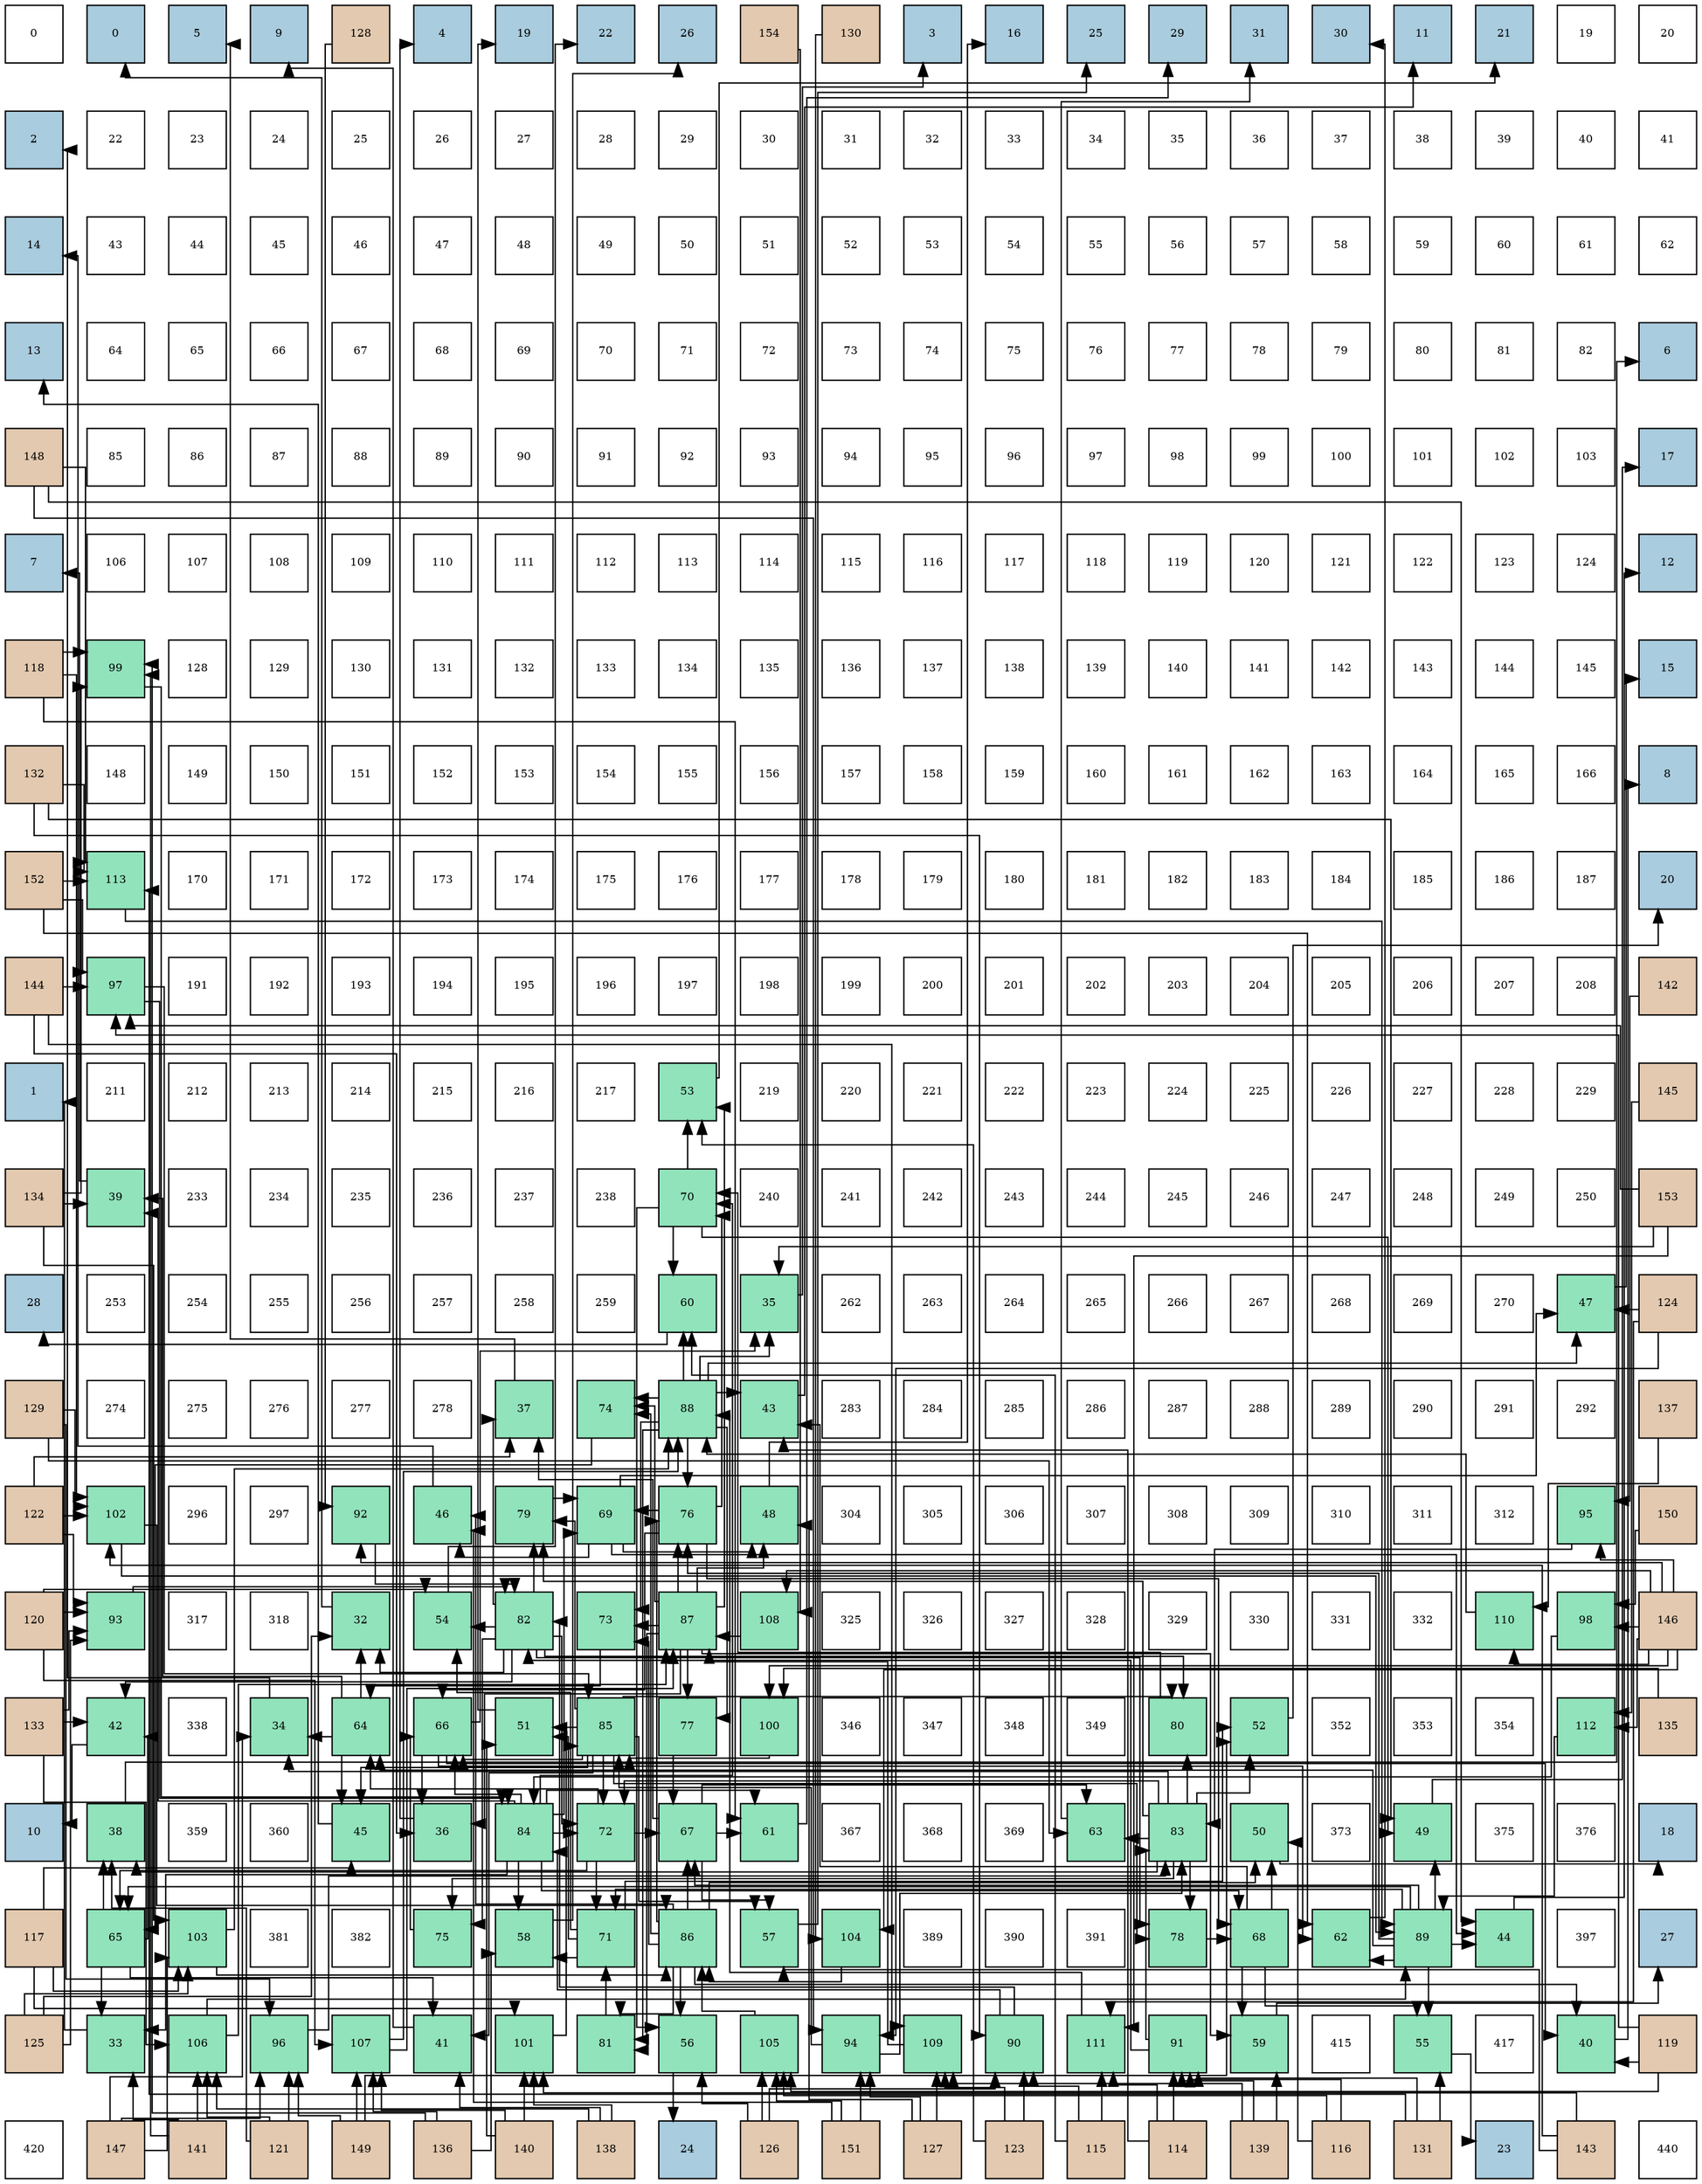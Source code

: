 digraph layout{
 rankdir=TB;
 splines=ortho;
 node [style=filled shape=square fixedsize=true width=0.6];
0[label="0", fontsize=8, fillcolor="#ffffff"];
1[label="0", fontsize=8, fillcolor="#a9ccde"];
2[label="5", fontsize=8, fillcolor="#a9ccde"];
3[label="9", fontsize=8, fillcolor="#a9ccde"];
4[label="128", fontsize=8, fillcolor="#e3c9af"];
5[label="4", fontsize=8, fillcolor="#a9ccde"];
6[label="19", fontsize=8, fillcolor="#a9ccde"];
7[label="22", fontsize=8, fillcolor="#a9ccde"];
8[label="26", fontsize=8, fillcolor="#a9ccde"];
9[label="154", fontsize=8, fillcolor="#e3c9af"];
10[label="130", fontsize=8, fillcolor="#e3c9af"];
11[label="3", fontsize=8, fillcolor="#a9ccde"];
12[label="16", fontsize=8, fillcolor="#a9ccde"];
13[label="25", fontsize=8, fillcolor="#a9ccde"];
14[label="29", fontsize=8, fillcolor="#a9ccde"];
15[label="31", fontsize=8, fillcolor="#a9ccde"];
16[label="30", fontsize=8, fillcolor="#a9ccde"];
17[label="11", fontsize=8, fillcolor="#a9ccde"];
18[label="21", fontsize=8, fillcolor="#a9ccde"];
19[label="19", fontsize=8, fillcolor="#ffffff"];
20[label="20", fontsize=8, fillcolor="#ffffff"];
21[label="2", fontsize=8, fillcolor="#a9ccde"];
22[label="22", fontsize=8, fillcolor="#ffffff"];
23[label="23", fontsize=8, fillcolor="#ffffff"];
24[label="24", fontsize=8, fillcolor="#ffffff"];
25[label="25", fontsize=8, fillcolor="#ffffff"];
26[label="26", fontsize=8, fillcolor="#ffffff"];
27[label="27", fontsize=8, fillcolor="#ffffff"];
28[label="28", fontsize=8, fillcolor="#ffffff"];
29[label="29", fontsize=8, fillcolor="#ffffff"];
30[label="30", fontsize=8, fillcolor="#ffffff"];
31[label="31", fontsize=8, fillcolor="#ffffff"];
32[label="32", fontsize=8, fillcolor="#ffffff"];
33[label="33", fontsize=8, fillcolor="#ffffff"];
34[label="34", fontsize=8, fillcolor="#ffffff"];
35[label="35", fontsize=8, fillcolor="#ffffff"];
36[label="36", fontsize=8, fillcolor="#ffffff"];
37[label="37", fontsize=8, fillcolor="#ffffff"];
38[label="38", fontsize=8, fillcolor="#ffffff"];
39[label="39", fontsize=8, fillcolor="#ffffff"];
40[label="40", fontsize=8, fillcolor="#ffffff"];
41[label="41", fontsize=8, fillcolor="#ffffff"];
42[label="14", fontsize=8, fillcolor="#a9ccde"];
43[label="43", fontsize=8, fillcolor="#ffffff"];
44[label="44", fontsize=8, fillcolor="#ffffff"];
45[label="45", fontsize=8, fillcolor="#ffffff"];
46[label="46", fontsize=8, fillcolor="#ffffff"];
47[label="47", fontsize=8, fillcolor="#ffffff"];
48[label="48", fontsize=8, fillcolor="#ffffff"];
49[label="49", fontsize=8, fillcolor="#ffffff"];
50[label="50", fontsize=8, fillcolor="#ffffff"];
51[label="51", fontsize=8, fillcolor="#ffffff"];
52[label="52", fontsize=8, fillcolor="#ffffff"];
53[label="53", fontsize=8, fillcolor="#ffffff"];
54[label="54", fontsize=8, fillcolor="#ffffff"];
55[label="55", fontsize=8, fillcolor="#ffffff"];
56[label="56", fontsize=8, fillcolor="#ffffff"];
57[label="57", fontsize=8, fillcolor="#ffffff"];
58[label="58", fontsize=8, fillcolor="#ffffff"];
59[label="59", fontsize=8, fillcolor="#ffffff"];
60[label="60", fontsize=8, fillcolor="#ffffff"];
61[label="61", fontsize=8, fillcolor="#ffffff"];
62[label="62", fontsize=8, fillcolor="#ffffff"];
63[label="13", fontsize=8, fillcolor="#a9ccde"];
64[label="64", fontsize=8, fillcolor="#ffffff"];
65[label="65", fontsize=8, fillcolor="#ffffff"];
66[label="66", fontsize=8, fillcolor="#ffffff"];
67[label="67", fontsize=8, fillcolor="#ffffff"];
68[label="68", fontsize=8, fillcolor="#ffffff"];
69[label="69", fontsize=8, fillcolor="#ffffff"];
70[label="70", fontsize=8, fillcolor="#ffffff"];
71[label="71", fontsize=8, fillcolor="#ffffff"];
72[label="72", fontsize=8, fillcolor="#ffffff"];
73[label="73", fontsize=8, fillcolor="#ffffff"];
74[label="74", fontsize=8, fillcolor="#ffffff"];
75[label="75", fontsize=8, fillcolor="#ffffff"];
76[label="76", fontsize=8, fillcolor="#ffffff"];
77[label="77", fontsize=8, fillcolor="#ffffff"];
78[label="78", fontsize=8, fillcolor="#ffffff"];
79[label="79", fontsize=8, fillcolor="#ffffff"];
80[label="80", fontsize=8, fillcolor="#ffffff"];
81[label="81", fontsize=8, fillcolor="#ffffff"];
82[label="82", fontsize=8, fillcolor="#ffffff"];
83[label="6", fontsize=8, fillcolor="#a9ccde"];
84[label="148", fontsize=8, fillcolor="#e3c9af"];
85[label="85", fontsize=8, fillcolor="#ffffff"];
86[label="86", fontsize=8, fillcolor="#ffffff"];
87[label="87", fontsize=8, fillcolor="#ffffff"];
88[label="88", fontsize=8, fillcolor="#ffffff"];
89[label="89", fontsize=8, fillcolor="#ffffff"];
90[label="90", fontsize=8, fillcolor="#ffffff"];
91[label="91", fontsize=8, fillcolor="#ffffff"];
92[label="92", fontsize=8, fillcolor="#ffffff"];
93[label="93", fontsize=8, fillcolor="#ffffff"];
94[label="94", fontsize=8, fillcolor="#ffffff"];
95[label="95", fontsize=8, fillcolor="#ffffff"];
96[label="96", fontsize=8, fillcolor="#ffffff"];
97[label="97", fontsize=8, fillcolor="#ffffff"];
98[label="98", fontsize=8, fillcolor="#ffffff"];
99[label="99", fontsize=8, fillcolor="#ffffff"];
100[label="100", fontsize=8, fillcolor="#ffffff"];
101[label="101", fontsize=8, fillcolor="#ffffff"];
102[label="102", fontsize=8, fillcolor="#ffffff"];
103[label="103", fontsize=8, fillcolor="#ffffff"];
104[label="17", fontsize=8, fillcolor="#a9ccde"];
105[label="7", fontsize=8, fillcolor="#a9ccde"];
106[label="106", fontsize=8, fillcolor="#ffffff"];
107[label="107", fontsize=8, fillcolor="#ffffff"];
108[label="108", fontsize=8, fillcolor="#ffffff"];
109[label="109", fontsize=8, fillcolor="#ffffff"];
110[label="110", fontsize=8, fillcolor="#ffffff"];
111[label="111", fontsize=8, fillcolor="#ffffff"];
112[label="112", fontsize=8, fillcolor="#ffffff"];
113[label="113", fontsize=8, fillcolor="#ffffff"];
114[label="114", fontsize=8, fillcolor="#ffffff"];
115[label="115", fontsize=8, fillcolor="#ffffff"];
116[label="116", fontsize=8, fillcolor="#ffffff"];
117[label="117", fontsize=8, fillcolor="#ffffff"];
118[label="118", fontsize=8, fillcolor="#ffffff"];
119[label="119", fontsize=8, fillcolor="#ffffff"];
120[label="120", fontsize=8, fillcolor="#ffffff"];
121[label="121", fontsize=8, fillcolor="#ffffff"];
122[label="122", fontsize=8, fillcolor="#ffffff"];
123[label="123", fontsize=8, fillcolor="#ffffff"];
124[label="124", fontsize=8, fillcolor="#ffffff"];
125[label="12", fontsize=8, fillcolor="#a9ccde"];
126[label="118", fontsize=8, fillcolor="#e3c9af"];
127[label="99", fontsize=8, fillcolor="#91e3bb"];
128[label="128", fontsize=8, fillcolor="#ffffff"];
129[label="129", fontsize=8, fillcolor="#ffffff"];
130[label="130", fontsize=8, fillcolor="#ffffff"];
131[label="131", fontsize=8, fillcolor="#ffffff"];
132[label="132", fontsize=8, fillcolor="#ffffff"];
133[label="133", fontsize=8, fillcolor="#ffffff"];
134[label="134", fontsize=8, fillcolor="#ffffff"];
135[label="135", fontsize=8, fillcolor="#ffffff"];
136[label="136", fontsize=8, fillcolor="#ffffff"];
137[label="137", fontsize=8, fillcolor="#ffffff"];
138[label="138", fontsize=8, fillcolor="#ffffff"];
139[label="139", fontsize=8, fillcolor="#ffffff"];
140[label="140", fontsize=8, fillcolor="#ffffff"];
141[label="141", fontsize=8, fillcolor="#ffffff"];
142[label="142", fontsize=8, fillcolor="#ffffff"];
143[label="143", fontsize=8, fillcolor="#ffffff"];
144[label="144", fontsize=8, fillcolor="#ffffff"];
145[label="145", fontsize=8, fillcolor="#ffffff"];
146[label="15", fontsize=8, fillcolor="#a9ccde"];
147[label="132", fontsize=8, fillcolor="#e3c9af"];
148[label="148", fontsize=8, fillcolor="#ffffff"];
149[label="149", fontsize=8, fillcolor="#ffffff"];
150[label="150", fontsize=8, fillcolor="#ffffff"];
151[label="151", fontsize=8, fillcolor="#ffffff"];
152[label="152", fontsize=8, fillcolor="#ffffff"];
153[label="153", fontsize=8, fillcolor="#ffffff"];
154[label="154", fontsize=8, fillcolor="#ffffff"];
155[label="155", fontsize=8, fillcolor="#ffffff"];
156[label="156", fontsize=8, fillcolor="#ffffff"];
157[label="157", fontsize=8, fillcolor="#ffffff"];
158[label="158", fontsize=8, fillcolor="#ffffff"];
159[label="159", fontsize=8, fillcolor="#ffffff"];
160[label="160", fontsize=8, fillcolor="#ffffff"];
161[label="161", fontsize=8, fillcolor="#ffffff"];
162[label="162", fontsize=8, fillcolor="#ffffff"];
163[label="163", fontsize=8, fillcolor="#ffffff"];
164[label="164", fontsize=8, fillcolor="#ffffff"];
165[label="165", fontsize=8, fillcolor="#ffffff"];
166[label="166", fontsize=8, fillcolor="#ffffff"];
167[label="8", fontsize=8, fillcolor="#a9ccde"];
168[label="152", fontsize=8, fillcolor="#e3c9af"];
169[label="113", fontsize=8, fillcolor="#91e3bb"];
170[label="170", fontsize=8, fillcolor="#ffffff"];
171[label="171", fontsize=8, fillcolor="#ffffff"];
172[label="172", fontsize=8, fillcolor="#ffffff"];
173[label="173", fontsize=8, fillcolor="#ffffff"];
174[label="174", fontsize=8, fillcolor="#ffffff"];
175[label="175", fontsize=8, fillcolor="#ffffff"];
176[label="176", fontsize=8, fillcolor="#ffffff"];
177[label="177", fontsize=8, fillcolor="#ffffff"];
178[label="178", fontsize=8, fillcolor="#ffffff"];
179[label="179", fontsize=8, fillcolor="#ffffff"];
180[label="180", fontsize=8, fillcolor="#ffffff"];
181[label="181", fontsize=8, fillcolor="#ffffff"];
182[label="182", fontsize=8, fillcolor="#ffffff"];
183[label="183", fontsize=8, fillcolor="#ffffff"];
184[label="184", fontsize=8, fillcolor="#ffffff"];
185[label="185", fontsize=8, fillcolor="#ffffff"];
186[label="186", fontsize=8, fillcolor="#ffffff"];
187[label="187", fontsize=8, fillcolor="#ffffff"];
188[label="20", fontsize=8, fillcolor="#a9ccde"];
189[label="144", fontsize=8, fillcolor="#e3c9af"];
190[label="97", fontsize=8, fillcolor="#91e3bb"];
191[label="191", fontsize=8, fillcolor="#ffffff"];
192[label="192", fontsize=8, fillcolor="#ffffff"];
193[label="193", fontsize=8, fillcolor="#ffffff"];
194[label="194", fontsize=8, fillcolor="#ffffff"];
195[label="195", fontsize=8, fillcolor="#ffffff"];
196[label="196", fontsize=8, fillcolor="#ffffff"];
197[label="197", fontsize=8, fillcolor="#ffffff"];
198[label="198", fontsize=8, fillcolor="#ffffff"];
199[label="199", fontsize=8, fillcolor="#ffffff"];
200[label="200", fontsize=8, fillcolor="#ffffff"];
201[label="201", fontsize=8, fillcolor="#ffffff"];
202[label="202", fontsize=8, fillcolor="#ffffff"];
203[label="203", fontsize=8, fillcolor="#ffffff"];
204[label="204", fontsize=8, fillcolor="#ffffff"];
205[label="205", fontsize=8, fillcolor="#ffffff"];
206[label="206", fontsize=8, fillcolor="#ffffff"];
207[label="207", fontsize=8, fillcolor="#ffffff"];
208[label="208", fontsize=8, fillcolor="#ffffff"];
209[label="142", fontsize=8, fillcolor="#e3c9af"];
210[label="1", fontsize=8, fillcolor="#a9ccde"];
211[label="211", fontsize=8, fillcolor="#ffffff"];
212[label="212", fontsize=8, fillcolor="#ffffff"];
213[label="213", fontsize=8, fillcolor="#ffffff"];
214[label="214", fontsize=8, fillcolor="#ffffff"];
215[label="215", fontsize=8, fillcolor="#ffffff"];
216[label="216", fontsize=8, fillcolor="#ffffff"];
217[label="217", fontsize=8, fillcolor="#ffffff"];
218[label="53", fontsize=8, fillcolor="#91e3bb"];
219[label="219", fontsize=8, fillcolor="#ffffff"];
220[label="220", fontsize=8, fillcolor="#ffffff"];
221[label="221", fontsize=8, fillcolor="#ffffff"];
222[label="222", fontsize=8, fillcolor="#ffffff"];
223[label="223", fontsize=8, fillcolor="#ffffff"];
224[label="224", fontsize=8, fillcolor="#ffffff"];
225[label="225", fontsize=8, fillcolor="#ffffff"];
226[label="226", fontsize=8, fillcolor="#ffffff"];
227[label="227", fontsize=8, fillcolor="#ffffff"];
228[label="228", fontsize=8, fillcolor="#ffffff"];
229[label="229", fontsize=8, fillcolor="#ffffff"];
230[label="145", fontsize=8, fillcolor="#e3c9af"];
231[label="134", fontsize=8, fillcolor="#e3c9af"];
232[label="39", fontsize=8, fillcolor="#91e3bb"];
233[label="233", fontsize=8, fillcolor="#ffffff"];
234[label="234", fontsize=8, fillcolor="#ffffff"];
235[label="235", fontsize=8, fillcolor="#ffffff"];
236[label="236", fontsize=8, fillcolor="#ffffff"];
237[label="237", fontsize=8, fillcolor="#ffffff"];
238[label="238", fontsize=8, fillcolor="#ffffff"];
239[label="70", fontsize=8, fillcolor="#91e3bb"];
240[label="240", fontsize=8, fillcolor="#ffffff"];
241[label="241", fontsize=8, fillcolor="#ffffff"];
242[label="242", fontsize=8, fillcolor="#ffffff"];
243[label="243", fontsize=8, fillcolor="#ffffff"];
244[label="244", fontsize=8, fillcolor="#ffffff"];
245[label="245", fontsize=8, fillcolor="#ffffff"];
246[label="246", fontsize=8, fillcolor="#ffffff"];
247[label="247", fontsize=8, fillcolor="#ffffff"];
248[label="248", fontsize=8, fillcolor="#ffffff"];
249[label="249", fontsize=8, fillcolor="#ffffff"];
250[label="250", fontsize=8, fillcolor="#ffffff"];
251[label="153", fontsize=8, fillcolor="#e3c9af"];
252[label="28", fontsize=8, fillcolor="#a9ccde"];
253[label="253", fontsize=8, fillcolor="#ffffff"];
254[label="254", fontsize=8, fillcolor="#ffffff"];
255[label="255", fontsize=8, fillcolor="#ffffff"];
256[label="256", fontsize=8, fillcolor="#ffffff"];
257[label="257", fontsize=8, fillcolor="#ffffff"];
258[label="258", fontsize=8, fillcolor="#ffffff"];
259[label="259", fontsize=8, fillcolor="#ffffff"];
260[label="60", fontsize=8, fillcolor="#91e3bb"];
261[label="35", fontsize=8, fillcolor="#91e3bb"];
262[label="262", fontsize=8, fillcolor="#ffffff"];
263[label="263", fontsize=8, fillcolor="#ffffff"];
264[label="264", fontsize=8, fillcolor="#ffffff"];
265[label="265", fontsize=8, fillcolor="#ffffff"];
266[label="266", fontsize=8, fillcolor="#ffffff"];
267[label="267", fontsize=8, fillcolor="#ffffff"];
268[label="268", fontsize=8, fillcolor="#ffffff"];
269[label="269", fontsize=8, fillcolor="#ffffff"];
270[label="270", fontsize=8, fillcolor="#ffffff"];
271[label="47", fontsize=8, fillcolor="#91e3bb"];
272[label="124", fontsize=8, fillcolor="#e3c9af"];
273[label="129", fontsize=8, fillcolor="#e3c9af"];
274[label="274", fontsize=8, fillcolor="#ffffff"];
275[label="275", fontsize=8, fillcolor="#ffffff"];
276[label="276", fontsize=8, fillcolor="#ffffff"];
277[label="277", fontsize=8, fillcolor="#ffffff"];
278[label="278", fontsize=8, fillcolor="#ffffff"];
279[label="37", fontsize=8, fillcolor="#91e3bb"];
280[label="74", fontsize=8, fillcolor="#91e3bb"];
281[label="88", fontsize=8, fillcolor="#91e3bb"];
282[label="43", fontsize=8, fillcolor="#91e3bb"];
283[label="283", fontsize=8, fillcolor="#ffffff"];
284[label="284", fontsize=8, fillcolor="#ffffff"];
285[label="285", fontsize=8, fillcolor="#ffffff"];
286[label="286", fontsize=8, fillcolor="#ffffff"];
287[label="287", fontsize=8, fillcolor="#ffffff"];
288[label="288", fontsize=8, fillcolor="#ffffff"];
289[label="289", fontsize=8, fillcolor="#ffffff"];
290[label="290", fontsize=8, fillcolor="#ffffff"];
291[label="291", fontsize=8, fillcolor="#ffffff"];
292[label="292", fontsize=8, fillcolor="#ffffff"];
293[label="137", fontsize=8, fillcolor="#e3c9af"];
294[label="122", fontsize=8, fillcolor="#e3c9af"];
295[label="102", fontsize=8, fillcolor="#91e3bb"];
296[label="296", fontsize=8, fillcolor="#ffffff"];
297[label="297", fontsize=8, fillcolor="#ffffff"];
298[label="92", fontsize=8, fillcolor="#91e3bb"];
299[label="46", fontsize=8, fillcolor="#91e3bb"];
300[label="79", fontsize=8, fillcolor="#91e3bb"];
301[label="69", fontsize=8, fillcolor="#91e3bb"];
302[label="76", fontsize=8, fillcolor="#91e3bb"];
303[label="48", fontsize=8, fillcolor="#91e3bb"];
304[label="304", fontsize=8, fillcolor="#ffffff"];
305[label="305", fontsize=8, fillcolor="#ffffff"];
306[label="306", fontsize=8, fillcolor="#ffffff"];
307[label="307", fontsize=8, fillcolor="#ffffff"];
308[label="308", fontsize=8, fillcolor="#ffffff"];
309[label="309", fontsize=8, fillcolor="#ffffff"];
310[label="310", fontsize=8, fillcolor="#ffffff"];
311[label="311", fontsize=8, fillcolor="#ffffff"];
312[label="312", fontsize=8, fillcolor="#ffffff"];
313[label="95", fontsize=8, fillcolor="#91e3bb"];
314[label="150", fontsize=8, fillcolor="#e3c9af"];
315[label="120", fontsize=8, fillcolor="#e3c9af"];
316[label="93", fontsize=8, fillcolor="#91e3bb"];
317[label="317", fontsize=8, fillcolor="#ffffff"];
318[label="318", fontsize=8, fillcolor="#ffffff"];
319[label="32", fontsize=8, fillcolor="#91e3bb"];
320[label="54", fontsize=8, fillcolor="#91e3bb"];
321[label="82", fontsize=8, fillcolor="#91e3bb"];
322[label="73", fontsize=8, fillcolor="#91e3bb"];
323[label="87", fontsize=8, fillcolor="#91e3bb"];
324[label="108", fontsize=8, fillcolor="#91e3bb"];
325[label="325", fontsize=8, fillcolor="#ffffff"];
326[label="326", fontsize=8, fillcolor="#ffffff"];
327[label="327", fontsize=8, fillcolor="#ffffff"];
328[label="328", fontsize=8, fillcolor="#ffffff"];
329[label="329", fontsize=8, fillcolor="#ffffff"];
330[label="330", fontsize=8, fillcolor="#ffffff"];
331[label="331", fontsize=8, fillcolor="#ffffff"];
332[label="332", fontsize=8, fillcolor="#ffffff"];
333[label="110", fontsize=8, fillcolor="#91e3bb"];
334[label="98", fontsize=8, fillcolor="#91e3bb"];
335[label="146", fontsize=8, fillcolor="#e3c9af"];
336[label="133", fontsize=8, fillcolor="#e3c9af"];
337[label="42", fontsize=8, fillcolor="#91e3bb"];
338[label="338", fontsize=8, fillcolor="#ffffff"];
339[label="34", fontsize=8, fillcolor="#91e3bb"];
340[label="64", fontsize=8, fillcolor="#91e3bb"];
341[label="66", fontsize=8, fillcolor="#91e3bb"];
342[label="51", fontsize=8, fillcolor="#91e3bb"];
343[label="85", fontsize=8, fillcolor="#91e3bb"];
344[label="77", fontsize=8, fillcolor="#91e3bb"];
345[label="100", fontsize=8, fillcolor="#91e3bb"];
346[label="346", fontsize=8, fillcolor="#ffffff"];
347[label="347", fontsize=8, fillcolor="#ffffff"];
348[label="348", fontsize=8, fillcolor="#ffffff"];
349[label="349", fontsize=8, fillcolor="#ffffff"];
350[label="80", fontsize=8, fillcolor="#91e3bb"];
351[label="52", fontsize=8, fillcolor="#91e3bb"];
352[label="352", fontsize=8, fillcolor="#ffffff"];
353[label="353", fontsize=8, fillcolor="#ffffff"];
354[label="354", fontsize=8, fillcolor="#ffffff"];
355[label="112", fontsize=8, fillcolor="#91e3bb"];
356[label="135", fontsize=8, fillcolor="#e3c9af"];
357[label="10", fontsize=8, fillcolor="#a9ccde"];
358[label="38", fontsize=8, fillcolor="#91e3bb"];
359[label="359", fontsize=8, fillcolor="#ffffff"];
360[label="360", fontsize=8, fillcolor="#ffffff"];
361[label="45", fontsize=8, fillcolor="#91e3bb"];
362[label="36", fontsize=8, fillcolor="#91e3bb"];
363[label="84", fontsize=8, fillcolor="#91e3bb"];
364[label="72", fontsize=8, fillcolor="#91e3bb"];
365[label="67", fontsize=8, fillcolor="#91e3bb"];
366[label="61", fontsize=8, fillcolor="#91e3bb"];
367[label="367", fontsize=8, fillcolor="#ffffff"];
368[label="368", fontsize=8, fillcolor="#ffffff"];
369[label="369", fontsize=8, fillcolor="#ffffff"];
370[label="63", fontsize=8, fillcolor="#91e3bb"];
371[label="83", fontsize=8, fillcolor="#91e3bb"];
372[label="50", fontsize=8, fillcolor="#91e3bb"];
373[label="373", fontsize=8, fillcolor="#ffffff"];
374[label="49", fontsize=8, fillcolor="#91e3bb"];
375[label="375", fontsize=8, fillcolor="#ffffff"];
376[label="376", fontsize=8, fillcolor="#ffffff"];
377[label="18", fontsize=8, fillcolor="#a9ccde"];
378[label="117", fontsize=8, fillcolor="#e3c9af"];
379[label="65", fontsize=8, fillcolor="#91e3bb"];
380[label="103", fontsize=8, fillcolor="#91e3bb"];
381[label="381", fontsize=8, fillcolor="#ffffff"];
382[label="382", fontsize=8, fillcolor="#ffffff"];
383[label="75", fontsize=8, fillcolor="#91e3bb"];
384[label="58", fontsize=8, fillcolor="#91e3bb"];
385[label="71", fontsize=8, fillcolor="#91e3bb"];
386[label="86", fontsize=8, fillcolor="#91e3bb"];
387[label="57", fontsize=8, fillcolor="#91e3bb"];
388[label="104", fontsize=8, fillcolor="#91e3bb"];
389[label="389", fontsize=8, fillcolor="#ffffff"];
390[label="390", fontsize=8, fillcolor="#ffffff"];
391[label="391", fontsize=8, fillcolor="#ffffff"];
392[label="78", fontsize=8, fillcolor="#91e3bb"];
393[label="68", fontsize=8, fillcolor="#91e3bb"];
394[label="62", fontsize=8, fillcolor="#91e3bb"];
395[label="89", fontsize=8, fillcolor="#91e3bb"];
396[label="44", fontsize=8, fillcolor="#91e3bb"];
397[label="397", fontsize=8, fillcolor="#ffffff"];
398[label="27", fontsize=8, fillcolor="#a9ccde"];
399[label="125", fontsize=8, fillcolor="#e3c9af"];
400[label="33", fontsize=8, fillcolor="#91e3bb"];
401[label="106", fontsize=8, fillcolor="#91e3bb"];
402[label="96", fontsize=8, fillcolor="#91e3bb"];
403[label="107", fontsize=8, fillcolor="#91e3bb"];
404[label="41", fontsize=8, fillcolor="#91e3bb"];
405[label="101", fontsize=8, fillcolor="#91e3bb"];
406[label="81", fontsize=8, fillcolor="#91e3bb"];
407[label="56", fontsize=8, fillcolor="#91e3bb"];
408[label="105", fontsize=8, fillcolor="#91e3bb"];
409[label="94", fontsize=8, fillcolor="#91e3bb"];
410[label="109", fontsize=8, fillcolor="#91e3bb"];
411[label="90", fontsize=8, fillcolor="#91e3bb"];
412[label="111", fontsize=8, fillcolor="#91e3bb"];
413[label="91", fontsize=8, fillcolor="#91e3bb"];
414[label="59", fontsize=8, fillcolor="#91e3bb"];
415[label="415", fontsize=8, fillcolor="#ffffff"];
416[label="55", fontsize=8, fillcolor="#91e3bb"];
417[label="417", fontsize=8, fillcolor="#ffffff"];
418[label="40", fontsize=8, fillcolor="#91e3bb"];
419[label="119", fontsize=8, fillcolor="#e3c9af"];
420[label="420", fontsize=8, fillcolor="#ffffff"];
421[label="147", fontsize=8, fillcolor="#e3c9af"];
422[label="141", fontsize=8, fillcolor="#e3c9af"];
423[label="121", fontsize=8, fillcolor="#e3c9af"];
424[label="149", fontsize=8, fillcolor="#e3c9af"];
425[label="136", fontsize=8, fillcolor="#e3c9af"];
426[label="140", fontsize=8, fillcolor="#e3c9af"];
427[label="138", fontsize=8, fillcolor="#e3c9af"];
428[label="24", fontsize=8, fillcolor="#a9ccde"];
429[label="126", fontsize=8, fillcolor="#e3c9af"];
430[label="151", fontsize=8, fillcolor="#e3c9af"];
431[label="127", fontsize=8, fillcolor="#e3c9af"];
432[label="123", fontsize=8, fillcolor="#e3c9af"];
433[label="115", fontsize=8, fillcolor="#e3c9af"];
434[label="114", fontsize=8, fillcolor="#e3c9af"];
435[label="139", fontsize=8, fillcolor="#e3c9af"];
436[label="116", fontsize=8, fillcolor="#e3c9af"];
437[label="131", fontsize=8, fillcolor="#e3c9af"];
438[label="23", fontsize=8, fillcolor="#a9ccde"];
439[label="143", fontsize=8, fillcolor="#e3c9af"];
440[label="440", fontsize=8, fillcolor="#ffffff"];
edge [constraint=false, style=vis];319 -> 1;
400 -> 210;
339 -> 21;
261 -> 11;
362 -> 5;
279 -> 2;
358 -> 83;
232 -> 105;
418 -> 167;
404 -> 3;
337 -> 357;
282 -> 17;
396 -> 125;
361 -> 63;
299 -> 42;
271 -> 146;
303 -> 12;
374 -> 104;
372 -> 377;
342 -> 6;
351 -> 188;
218 -> 18;
320 -> 7;
416 -> 438;
407 -> 428;
387 -> 13;
384 -> 8;
414 -> 398;
260 -> 252;
366 -> 14;
394 -> 16;
370 -> 15;
340 -> 319;
340 -> 339;
340 -> 232;
340 -> 361;
379 -> 400;
379 -> 358;
379 -> 404;
379 -> 337;
341 -> 261;
341 -> 362;
341 -> 418;
341 -> 394;
365 -> 279;
365 -> 387;
365 -> 366;
365 -> 370;
393 -> 282;
393 -> 372;
393 -> 416;
393 -> 414;
301 -> 396;
301 -> 299;
301 -> 271;
301 -> 303;
239 -> 374;
239 -> 218;
239 -> 407;
239 -> 260;
385 -> 342;
385 -> 351;
385 -> 320;
385 -> 384;
364 -> 340;
364 -> 379;
364 -> 365;
364 -> 385;
322 -> 340;
280 -> 379;
383 -> 341;
302 -> 341;
302 -> 393;
302 -> 301;
302 -> 239;
344 -> 365;
392 -> 393;
300 -> 301;
350 -> 239;
406 -> 385;
321 -> 319;
321 -> 279;
321 -> 337;
321 -> 320;
321 -> 364;
321 -> 383;
321 -> 392;
321 -> 300;
321 -> 350;
371 -> 339;
371 -> 358;
371 -> 351;
371 -> 370;
371 -> 364;
371 -> 383;
371 -> 392;
371 -> 300;
371 -> 350;
363 -> 400;
363 -> 232;
363 -> 384;
363 -> 366;
363 -> 341;
363 -> 393;
363 -> 301;
363 -> 239;
363 -> 364;
343 -> 404;
343 -> 361;
343 -> 342;
343 -> 387;
343 -> 341;
343 -> 364;
343 -> 392;
343 -> 300;
343 -> 350;
386 -> 418;
386 -> 299;
386 -> 372;
386 -> 407;
386 -> 365;
386 -> 322;
386 -> 280;
386 -> 302;
386 -> 406;
323 -> 362;
323 -> 303;
323 -> 218;
323 -> 414;
323 -> 322;
323 -> 280;
323 -> 302;
323 -> 344;
323 -> 406;
281 -> 261;
281 -> 282;
281 -> 271;
281 -> 260;
281 -> 322;
281 -> 280;
281 -> 302;
281 -> 344;
281 -> 406;
395 -> 396;
395 -> 374;
395 -> 416;
395 -> 394;
395 -> 340;
395 -> 379;
395 -> 365;
395 -> 385;
395 -> 302;
411 -> 321;
411 -> 363;
413 -> 321;
413 -> 371;
298 -> 321;
316 -> 321;
409 -> 371;
409 -> 343;
313 -> 371;
402 -> 371;
190 -> 363;
190 -> 343;
334 -> 363;
127 -> 363;
345 -> 343;
405 -> 343;
295 -> 386;
295 -> 395;
380 -> 386;
380 -> 281;
388 -> 386;
408 -> 386;
401 -> 323;
401 -> 395;
403 -> 323;
403 -> 281;
324 -> 323;
410 -> 323;
333 -> 281;
412 -> 281;
355 -> 395;
169 -> 395;
434 -> 282;
434 -> 413;
434 -> 412;
433 -> 260;
433 -> 411;
433 -> 412;
436 -> 372;
436 -> 413;
436 -> 408;
378 -> 361;
378 -> 405;
378 -> 380;
126 -> 366;
126 -> 127;
126 -> 295;
419 -> 418;
419 -> 190;
419 -> 408;
315 -> 320;
315 -> 316;
315 -> 403;
423 -> 358;
423 -> 402;
423 -> 401;
294 -> 279;
294 -> 316;
294 -> 295;
432 -> 218;
432 -> 411;
432 -> 410;
272 -> 271;
272 -> 409;
272 -> 412;
399 -> 319;
399 -> 316;
399 -> 380;
429 -> 407;
429 -> 411;
429 -> 408;
431 -> 303;
431 -> 409;
431 -> 410;
4 -> 298;
273 -> 370;
273 -> 402;
273 -> 295;
10 -> 388;
437 -> 416;
437 -> 413;
437 -> 169;
147 -> 374;
147 -> 411;
147 -> 169;
336 -> 337;
336 -> 316;
336 -> 401;
231 -> 232;
231 -> 127;
231 -> 380;
356 -> 345;
425 -> 384;
425 -> 127;
425 -> 403;
293 -> 333;
427 -> 404;
427 -> 405;
427 -> 401;
435 -> 414;
435 -> 413;
435 -> 410;
426 -> 342;
426 -> 405;
426 -> 403;
422 -> 400;
422 -> 127;
422 -> 401;
209 -> 313;
439 -> 387;
439 -> 405;
439 -> 295;
189 -> 362;
189 -> 190;
189 -> 410;
230 -> 355;
335 -> 298;
335 -> 313;
335 -> 334;
335 -> 345;
335 -> 388;
335 -> 324;
335 -> 333;
335 -> 355;
421 -> 339;
421 -> 402;
421 -> 380;
84 -> 396;
84 -> 409;
84 -> 169;
424 -> 351;
424 -> 402;
424 -> 403;
314 -> 334;
430 -> 299;
430 -> 409;
430 -> 408;
168 -> 394;
168 -> 190;
168 -> 169;
251 -> 261;
251 -> 190;
251 -> 412;
9 -> 324;
edge [constraint=true, style=invis];
0 -> 21 -> 42 -> 63 -> 84 -> 105 -> 126 -> 147 -> 168 -> 189 -> 210 -> 231 -> 252 -> 273 -> 294 -> 315 -> 336 -> 357 -> 378 -> 399 -> 420;
1 -> 22 -> 43 -> 64 -> 85 -> 106 -> 127 -> 148 -> 169 -> 190 -> 211 -> 232 -> 253 -> 274 -> 295 -> 316 -> 337 -> 358 -> 379 -> 400 -> 421;
2 -> 23 -> 44 -> 65 -> 86 -> 107 -> 128 -> 149 -> 170 -> 191 -> 212 -> 233 -> 254 -> 275 -> 296 -> 317 -> 338 -> 359 -> 380 -> 401 -> 422;
3 -> 24 -> 45 -> 66 -> 87 -> 108 -> 129 -> 150 -> 171 -> 192 -> 213 -> 234 -> 255 -> 276 -> 297 -> 318 -> 339 -> 360 -> 381 -> 402 -> 423;
4 -> 25 -> 46 -> 67 -> 88 -> 109 -> 130 -> 151 -> 172 -> 193 -> 214 -> 235 -> 256 -> 277 -> 298 -> 319 -> 340 -> 361 -> 382 -> 403 -> 424;
5 -> 26 -> 47 -> 68 -> 89 -> 110 -> 131 -> 152 -> 173 -> 194 -> 215 -> 236 -> 257 -> 278 -> 299 -> 320 -> 341 -> 362 -> 383 -> 404 -> 425;
6 -> 27 -> 48 -> 69 -> 90 -> 111 -> 132 -> 153 -> 174 -> 195 -> 216 -> 237 -> 258 -> 279 -> 300 -> 321 -> 342 -> 363 -> 384 -> 405 -> 426;
7 -> 28 -> 49 -> 70 -> 91 -> 112 -> 133 -> 154 -> 175 -> 196 -> 217 -> 238 -> 259 -> 280 -> 301 -> 322 -> 343 -> 364 -> 385 -> 406 -> 427;
8 -> 29 -> 50 -> 71 -> 92 -> 113 -> 134 -> 155 -> 176 -> 197 -> 218 -> 239 -> 260 -> 281 -> 302 -> 323 -> 344 -> 365 -> 386 -> 407 -> 428;
9 -> 30 -> 51 -> 72 -> 93 -> 114 -> 135 -> 156 -> 177 -> 198 -> 219 -> 240 -> 261 -> 282 -> 303 -> 324 -> 345 -> 366 -> 387 -> 408 -> 429;
10 -> 31 -> 52 -> 73 -> 94 -> 115 -> 136 -> 157 -> 178 -> 199 -> 220 -> 241 -> 262 -> 283 -> 304 -> 325 -> 346 -> 367 -> 388 -> 409 -> 430;
11 -> 32 -> 53 -> 74 -> 95 -> 116 -> 137 -> 158 -> 179 -> 200 -> 221 -> 242 -> 263 -> 284 -> 305 -> 326 -> 347 -> 368 -> 389 -> 410 -> 431;
12 -> 33 -> 54 -> 75 -> 96 -> 117 -> 138 -> 159 -> 180 -> 201 -> 222 -> 243 -> 264 -> 285 -> 306 -> 327 -> 348 -> 369 -> 390 -> 411 -> 432;
13 -> 34 -> 55 -> 76 -> 97 -> 118 -> 139 -> 160 -> 181 -> 202 -> 223 -> 244 -> 265 -> 286 -> 307 -> 328 -> 349 -> 370 -> 391 -> 412 -> 433;
14 -> 35 -> 56 -> 77 -> 98 -> 119 -> 140 -> 161 -> 182 -> 203 -> 224 -> 245 -> 266 -> 287 -> 308 -> 329 -> 350 -> 371 -> 392 -> 413 -> 434;
15 -> 36 -> 57 -> 78 -> 99 -> 120 -> 141 -> 162 -> 183 -> 204 -> 225 -> 246 -> 267 -> 288 -> 309 -> 330 -> 351 -> 372 -> 393 -> 414 -> 435;
16 -> 37 -> 58 -> 79 -> 100 -> 121 -> 142 -> 163 -> 184 -> 205 -> 226 -> 247 -> 268 -> 289 -> 310 -> 331 -> 352 -> 373 -> 394 -> 415 -> 436;
17 -> 38 -> 59 -> 80 -> 101 -> 122 -> 143 -> 164 -> 185 -> 206 -> 227 -> 248 -> 269 -> 290 -> 311 -> 332 -> 353 -> 374 -> 395 -> 416 -> 437;
18 -> 39 -> 60 -> 81 -> 102 -> 123 -> 144 -> 165 -> 186 -> 207 -> 228 -> 249 -> 270 -> 291 -> 312 -> 333 -> 354 -> 375 -> 396 -> 417 -> 438;
19 -> 40 -> 61 -> 82 -> 103 -> 124 -> 145 -> 166 -> 187 -> 208 -> 229 -> 250 -> 271 -> 292 -> 313 -> 334 -> 355 -> 376 -> 397 -> 418 -> 439;
20 -> 41 -> 62 -> 83 -> 104 -> 125 -> 146 -> 167 -> 188 -> 209 -> 230 -> 251 -> 272 -> 293 -> 314 -> 335 -> 356 -> 377 -> 398 -> 419 -> 440;
rank = same {0 -> 1 -> 2 -> 3 -> 4 -> 5 -> 6 -> 7 -> 8 -> 9 -> 10 -> 11 -> 12 -> 13 -> 14 -> 15 -> 16 -> 17 -> 18 -> 19 -> 20};
rank = same {21 -> 22 -> 23 -> 24 -> 25 -> 26 -> 27 -> 28 -> 29 -> 30 -> 31 -> 32 -> 33 -> 34 -> 35 -> 36 -> 37 -> 38 -> 39 -> 40 -> 41};
rank = same {42 -> 43 -> 44 -> 45 -> 46 -> 47 -> 48 -> 49 -> 50 -> 51 -> 52 -> 53 -> 54 -> 55 -> 56 -> 57 -> 58 -> 59 -> 60 -> 61 -> 62};
rank = same {63 -> 64 -> 65 -> 66 -> 67 -> 68 -> 69 -> 70 -> 71 -> 72 -> 73 -> 74 -> 75 -> 76 -> 77 -> 78 -> 79 -> 80 -> 81 -> 82 -> 83};
rank = same {84 -> 85 -> 86 -> 87 -> 88 -> 89 -> 90 -> 91 -> 92 -> 93 -> 94 -> 95 -> 96 -> 97 -> 98 -> 99 -> 100 -> 101 -> 102 -> 103 -> 104};
rank = same {105 -> 106 -> 107 -> 108 -> 109 -> 110 -> 111 -> 112 -> 113 -> 114 -> 115 -> 116 -> 117 -> 118 -> 119 -> 120 -> 121 -> 122 -> 123 -> 124 -> 125};
rank = same {126 -> 127 -> 128 -> 129 -> 130 -> 131 -> 132 -> 133 -> 134 -> 135 -> 136 -> 137 -> 138 -> 139 -> 140 -> 141 -> 142 -> 143 -> 144 -> 145 -> 146};
rank = same {147 -> 148 -> 149 -> 150 -> 151 -> 152 -> 153 -> 154 -> 155 -> 156 -> 157 -> 158 -> 159 -> 160 -> 161 -> 162 -> 163 -> 164 -> 165 -> 166 -> 167};
rank = same {168 -> 169 -> 170 -> 171 -> 172 -> 173 -> 174 -> 175 -> 176 -> 177 -> 178 -> 179 -> 180 -> 181 -> 182 -> 183 -> 184 -> 185 -> 186 -> 187 -> 188};
rank = same {189 -> 190 -> 191 -> 192 -> 193 -> 194 -> 195 -> 196 -> 197 -> 198 -> 199 -> 200 -> 201 -> 202 -> 203 -> 204 -> 205 -> 206 -> 207 -> 208 -> 209};
rank = same {210 -> 211 -> 212 -> 213 -> 214 -> 215 -> 216 -> 217 -> 218 -> 219 -> 220 -> 221 -> 222 -> 223 -> 224 -> 225 -> 226 -> 227 -> 228 -> 229 -> 230};
rank = same {231 -> 232 -> 233 -> 234 -> 235 -> 236 -> 237 -> 238 -> 239 -> 240 -> 241 -> 242 -> 243 -> 244 -> 245 -> 246 -> 247 -> 248 -> 249 -> 250 -> 251};
rank = same {252 -> 253 -> 254 -> 255 -> 256 -> 257 -> 258 -> 259 -> 260 -> 261 -> 262 -> 263 -> 264 -> 265 -> 266 -> 267 -> 268 -> 269 -> 270 -> 271 -> 272};
rank = same {273 -> 274 -> 275 -> 276 -> 277 -> 278 -> 279 -> 280 -> 281 -> 282 -> 283 -> 284 -> 285 -> 286 -> 287 -> 288 -> 289 -> 290 -> 291 -> 292 -> 293};
rank = same {294 -> 295 -> 296 -> 297 -> 298 -> 299 -> 300 -> 301 -> 302 -> 303 -> 304 -> 305 -> 306 -> 307 -> 308 -> 309 -> 310 -> 311 -> 312 -> 313 -> 314};
rank = same {315 -> 316 -> 317 -> 318 -> 319 -> 320 -> 321 -> 322 -> 323 -> 324 -> 325 -> 326 -> 327 -> 328 -> 329 -> 330 -> 331 -> 332 -> 333 -> 334 -> 335};
rank = same {336 -> 337 -> 338 -> 339 -> 340 -> 341 -> 342 -> 343 -> 344 -> 345 -> 346 -> 347 -> 348 -> 349 -> 350 -> 351 -> 352 -> 353 -> 354 -> 355 -> 356};
rank = same {357 -> 358 -> 359 -> 360 -> 361 -> 362 -> 363 -> 364 -> 365 -> 366 -> 367 -> 368 -> 369 -> 370 -> 371 -> 372 -> 373 -> 374 -> 375 -> 376 -> 377};
rank = same {378 -> 379 -> 380 -> 381 -> 382 -> 383 -> 384 -> 385 -> 386 -> 387 -> 388 -> 389 -> 390 -> 391 -> 392 -> 393 -> 394 -> 395 -> 396 -> 397 -> 398};
rank = same {399 -> 400 -> 401 -> 402 -> 403 -> 404 -> 405 -> 406 -> 407 -> 408 -> 409 -> 410 -> 411 -> 412 -> 413 -> 414 -> 415 -> 416 -> 417 -> 418 -> 419};
rank = same {420 -> 421 -> 422 -> 423 -> 424 -> 425 -> 426 -> 427 -> 428 -> 429 -> 430 -> 431 -> 432 -> 433 -> 434 -> 435 -> 436 -> 437 -> 438 -> 439 -> 440};
}
